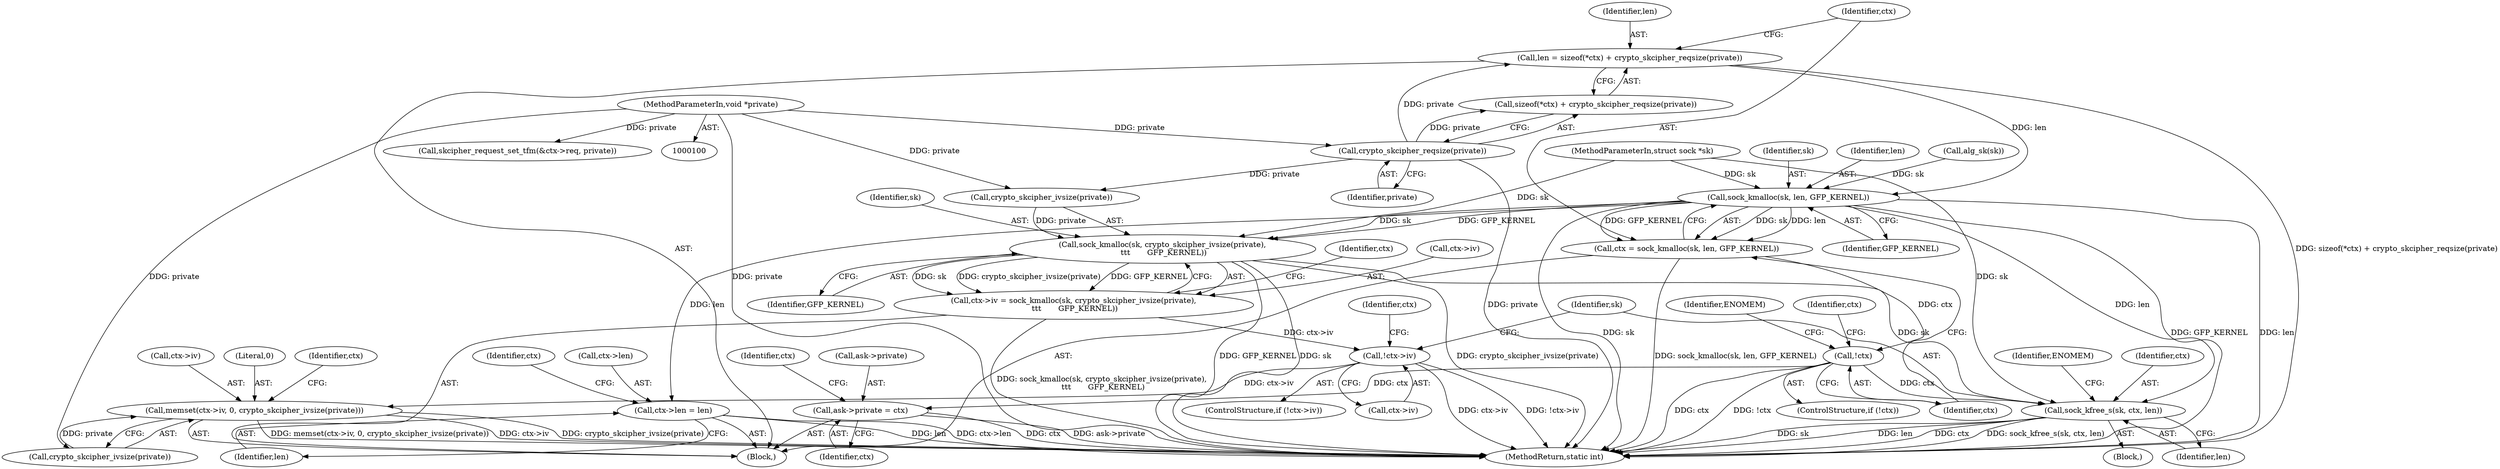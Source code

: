 digraph "1_linux_dd504589577d8e8e70f51f997ad487a4cb6c026f@API" {
"1000111" [label="(Call,len = sizeof(*ctx) + crypto_skcipher_reqsize(private))"];
"1000117" [label="(Call,crypto_skcipher_reqsize(private))"];
"1000101" [label="(MethodParameterIn,void *private)"];
"1000121" [label="(Call,sock_kmalloc(sk, len, GFP_KERNEL))"];
"1000119" [label="(Call,ctx = sock_kmalloc(sk, len, GFP_KERNEL))"];
"1000126" [label="(Call,!ctx)"];
"1000146" [label="(Call,sock_kfree_s(sk, ctx, len))"];
"1000201" [label="(Call,ask->private = ctx)"];
"1000135" [label="(Call,sock_kmalloc(sk, crypto_skcipher_ivsize(private),\n \t\t\t       GFP_KERNEL))"];
"1000131" [label="(Call,ctx->iv = sock_kmalloc(sk, crypto_skcipher_ivsize(private),\n \t\t\t       GFP_KERNEL))"];
"1000141" [label="(Call,!ctx->iv)"];
"1000153" [label="(Call,memset(ctx->iv, 0, crypto_skcipher_ivsize(private)))"];
"1000165" [label="(Call,ctx->len = len)"];
"1000120" [label="(Identifier,ctx)"];
"1000137" [label="(Call,crypto_skcipher_ivsize(private))"];
"1000124" [label="(Identifier,GFP_KERNEL)"];
"1000149" [label="(Identifier,len)"];
"1000102" [label="(MethodParameterIn,struct sock *sk)"];
"1000121" [label="(Call,sock_kmalloc(sk, len, GFP_KERNEL))"];
"1000141" [label="(Call,!ctx->iv)"];
"1000126" [label="(Call,!ctx)"];
"1000201" [label="(Call,ask->private = ctx)"];
"1000146" [label="(Call,sock_kfree_s(sk, ctx, len))"];
"1000147" [label="(Identifier,sk)"];
"1000202" [label="(Call,ask->private)"];
"1000153" [label="(Call,memset(ctx->iv, 0, crypto_skcipher_ivsize(private)))"];
"1000165" [label="(Call,ctx->len = len)"];
"1000122" [label="(Identifier,sk)"];
"1000101" [label="(MethodParameterIn,void *private)"];
"1000127" [label="(Identifier,ctx)"];
"1000152" [label="(Identifier,ENOMEM)"];
"1000118" [label="(Identifier,private)"];
"1000119" [label="(Call,ctx = sock_kmalloc(sk, len, GFP_KERNEL))"];
"1000112" [label="(Identifier,len)"];
"1000157" [label="(Literal,0)"];
"1000139" [label="(Identifier,GFP_KERNEL)"];
"1000125" [label="(ControlStructure,if (!ctx))"];
"1000163" [label="(Identifier,ctx)"];
"1000143" [label="(Identifier,ctx)"];
"1000136" [label="(Identifier,sk)"];
"1000131" [label="(Call,ctx->iv = sock_kmalloc(sk, crypto_skcipher_ivsize(private),\n \t\t\t       GFP_KERNEL))"];
"1000132" [label="(Call,ctx->iv)"];
"1000166" [label="(Call,ctx->len)"];
"1000169" [label="(Identifier,len)"];
"1000148" [label="(Identifier,ctx)"];
"1000123" [label="(Identifier,len)"];
"1000133" [label="(Identifier,ctx)"];
"1000158" [label="(Call,crypto_skcipher_ivsize(private))"];
"1000155" [label="(Identifier,ctx)"];
"1000113" [label="(Call,sizeof(*ctx) + crypto_skcipher_reqsize(private))"];
"1000111" [label="(Call,len = sizeof(*ctx) + crypto_skcipher_reqsize(private))"];
"1000209" [label="(Identifier,ctx)"];
"1000230" [label="(MethodReturn,static int)"];
"1000206" [label="(Call,skcipher_request_set_tfm(&ctx->req, private))"];
"1000108" [label="(Call,alg_sk(sk))"];
"1000145" [label="(Block,)"];
"1000140" [label="(ControlStructure,if (!ctx->iv))"];
"1000103" [label="(Block,)"];
"1000142" [label="(Call,ctx->iv)"];
"1000154" [label="(Call,ctx->iv)"];
"1000135" [label="(Call,sock_kmalloc(sk, crypto_skcipher_ivsize(private),\n \t\t\t       GFP_KERNEL))"];
"1000205" [label="(Identifier,ctx)"];
"1000117" [label="(Call,crypto_skcipher_reqsize(private))"];
"1000172" [label="(Identifier,ctx)"];
"1000130" [label="(Identifier,ENOMEM)"];
"1000111" -> "1000103"  [label="AST: "];
"1000111" -> "1000113"  [label="CFG: "];
"1000112" -> "1000111"  [label="AST: "];
"1000113" -> "1000111"  [label="AST: "];
"1000120" -> "1000111"  [label="CFG: "];
"1000111" -> "1000230"  [label="DDG: sizeof(*ctx) + crypto_skcipher_reqsize(private)"];
"1000117" -> "1000111"  [label="DDG: private"];
"1000111" -> "1000121"  [label="DDG: len"];
"1000117" -> "1000113"  [label="AST: "];
"1000117" -> "1000118"  [label="CFG: "];
"1000118" -> "1000117"  [label="AST: "];
"1000113" -> "1000117"  [label="CFG: "];
"1000117" -> "1000230"  [label="DDG: private"];
"1000117" -> "1000113"  [label="DDG: private"];
"1000101" -> "1000117"  [label="DDG: private"];
"1000117" -> "1000137"  [label="DDG: private"];
"1000101" -> "1000100"  [label="AST: "];
"1000101" -> "1000230"  [label="DDG: private"];
"1000101" -> "1000137"  [label="DDG: private"];
"1000101" -> "1000158"  [label="DDG: private"];
"1000101" -> "1000206"  [label="DDG: private"];
"1000121" -> "1000119"  [label="AST: "];
"1000121" -> "1000124"  [label="CFG: "];
"1000122" -> "1000121"  [label="AST: "];
"1000123" -> "1000121"  [label="AST: "];
"1000124" -> "1000121"  [label="AST: "];
"1000119" -> "1000121"  [label="CFG: "];
"1000121" -> "1000230"  [label="DDG: len"];
"1000121" -> "1000230"  [label="DDG: sk"];
"1000121" -> "1000230"  [label="DDG: GFP_KERNEL"];
"1000121" -> "1000119"  [label="DDG: sk"];
"1000121" -> "1000119"  [label="DDG: len"];
"1000121" -> "1000119"  [label="DDG: GFP_KERNEL"];
"1000108" -> "1000121"  [label="DDG: sk"];
"1000102" -> "1000121"  [label="DDG: sk"];
"1000121" -> "1000135"  [label="DDG: sk"];
"1000121" -> "1000135"  [label="DDG: GFP_KERNEL"];
"1000121" -> "1000146"  [label="DDG: len"];
"1000121" -> "1000165"  [label="DDG: len"];
"1000119" -> "1000103"  [label="AST: "];
"1000120" -> "1000119"  [label="AST: "];
"1000127" -> "1000119"  [label="CFG: "];
"1000119" -> "1000230"  [label="DDG: sock_kmalloc(sk, len, GFP_KERNEL)"];
"1000119" -> "1000126"  [label="DDG: ctx"];
"1000126" -> "1000125"  [label="AST: "];
"1000126" -> "1000127"  [label="CFG: "];
"1000127" -> "1000126"  [label="AST: "];
"1000130" -> "1000126"  [label="CFG: "];
"1000133" -> "1000126"  [label="CFG: "];
"1000126" -> "1000230"  [label="DDG: !ctx"];
"1000126" -> "1000230"  [label="DDG: ctx"];
"1000126" -> "1000146"  [label="DDG: ctx"];
"1000126" -> "1000201"  [label="DDG: ctx"];
"1000146" -> "1000145"  [label="AST: "];
"1000146" -> "1000149"  [label="CFG: "];
"1000147" -> "1000146"  [label="AST: "];
"1000148" -> "1000146"  [label="AST: "];
"1000149" -> "1000146"  [label="AST: "];
"1000152" -> "1000146"  [label="CFG: "];
"1000146" -> "1000230"  [label="DDG: len"];
"1000146" -> "1000230"  [label="DDG: ctx"];
"1000146" -> "1000230"  [label="DDG: sock_kfree_s(sk, ctx, len)"];
"1000146" -> "1000230"  [label="DDG: sk"];
"1000135" -> "1000146"  [label="DDG: sk"];
"1000102" -> "1000146"  [label="DDG: sk"];
"1000201" -> "1000103"  [label="AST: "];
"1000201" -> "1000205"  [label="CFG: "];
"1000202" -> "1000201"  [label="AST: "];
"1000205" -> "1000201"  [label="AST: "];
"1000209" -> "1000201"  [label="CFG: "];
"1000201" -> "1000230"  [label="DDG: ctx"];
"1000201" -> "1000230"  [label="DDG: ask->private"];
"1000135" -> "1000131"  [label="AST: "];
"1000135" -> "1000139"  [label="CFG: "];
"1000136" -> "1000135"  [label="AST: "];
"1000137" -> "1000135"  [label="AST: "];
"1000139" -> "1000135"  [label="AST: "];
"1000131" -> "1000135"  [label="CFG: "];
"1000135" -> "1000230"  [label="DDG: GFP_KERNEL"];
"1000135" -> "1000230"  [label="DDG: sk"];
"1000135" -> "1000230"  [label="DDG: crypto_skcipher_ivsize(private)"];
"1000135" -> "1000131"  [label="DDG: sk"];
"1000135" -> "1000131"  [label="DDG: crypto_skcipher_ivsize(private)"];
"1000135" -> "1000131"  [label="DDG: GFP_KERNEL"];
"1000102" -> "1000135"  [label="DDG: sk"];
"1000137" -> "1000135"  [label="DDG: private"];
"1000131" -> "1000103"  [label="AST: "];
"1000132" -> "1000131"  [label="AST: "];
"1000143" -> "1000131"  [label="CFG: "];
"1000131" -> "1000230"  [label="DDG: sock_kmalloc(sk, crypto_skcipher_ivsize(private),\n \t\t\t       GFP_KERNEL)"];
"1000131" -> "1000141"  [label="DDG: ctx->iv"];
"1000141" -> "1000140"  [label="AST: "];
"1000141" -> "1000142"  [label="CFG: "];
"1000142" -> "1000141"  [label="AST: "];
"1000147" -> "1000141"  [label="CFG: "];
"1000155" -> "1000141"  [label="CFG: "];
"1000141" -> "1000230"  [label="DDG: ctx->iv"];
"1000141" -> "1000230"  [label="DDG: !ctx->iv"];
"1000141" -> "1000153"  [label="DDG: ctx->iv"];
"1000153" -> "1000103"  [label="AST: "];
"1000153" -> "1000158"  [label="CFG: "];
"1000154" -> "1000153"  [label="AST: "];
"1000157" -> "1000153"  [label="AST: "];
"1000158" -> "1000153"  [label="AST: "];
"1000163" -> "1000153"  [label="CFG: "];
"1000153" -> "1000230"  [label="DDG: crypto_skcipher_ivsize(private)"];
"1000153" -> "1000230"  [label="DDG: memset(ctx->iv, 0, crypto_skcipher_ivsize(private))"];
"1000153" -> "1000230"  [label="DDG: ctx->iv"];
"1000158" -> "1000153"  [label="DDG: private"];
"1000165" -> "1000103"  [label="AST: "];
"1000165" -> "1000169"  [label="CFG: "];
"1000166" -> "1000165"  [label="AST: "];
"1000169" -> "1000165"  [label="AST: "];
"1000172" -> "1000165"  [label="CFG: "];
"1000165" -> "1000230"  [label="DDG: len"];
"1000165" -> "1000230"  [label="DDG: ctx->len"];
}
